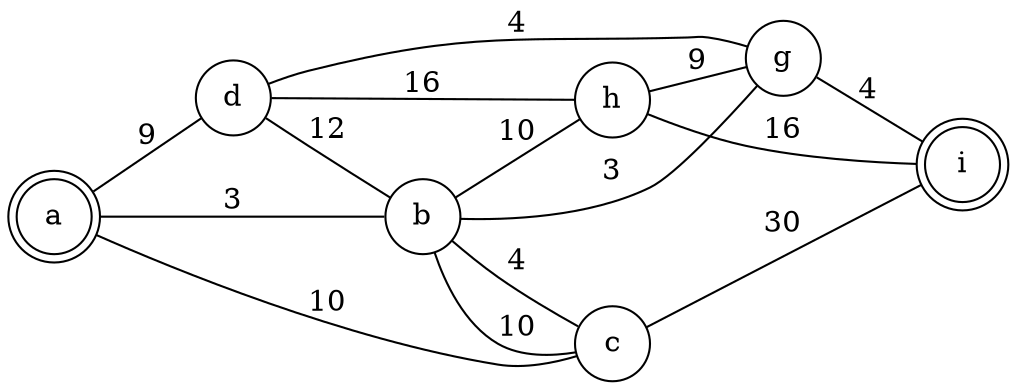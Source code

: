 graph tlotr
{
	node[shape=circle];
	rankdir=LR;
	a [shape=doublecircle];
	i [shape=doublecircle];
	a -- b [label=3];
	a -- c [label=10];
	a -- d [label=9];
	d -- g [label=4];
	d -- h [label=16];
	d -- b [label=12];
	b -- c [label=4];
	b -- c [label=10];
	b -- g [label=3];
	b -- h [label=10];
	h -- g [label=9];
	g -- i [label=4];
	h -- i [label=16];
	c -- i [label=30];
}
